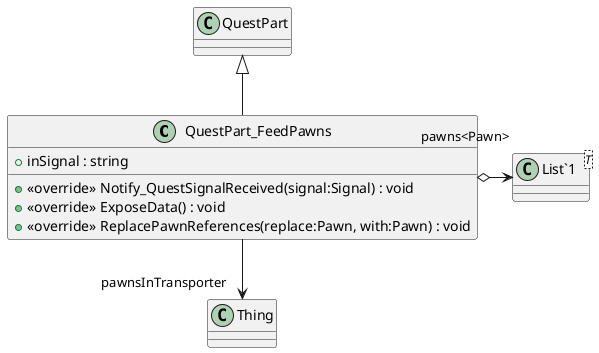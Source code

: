 @startuml
class QuestPart_FeedPawns {
    + inSignal : string
    + <<override>> Notify_QuestSignalReceived(signal:Signal) : void
    + <<override>> ExposeData() : void
    + <<override>> ReplacePawnReferences(replace:Pawn, with:Pawn) : void
}
class "List`1"<T> {
}
QuestPart <|-- QuestPart_FeedPawns
QuestPart_FeedPawns --> "pawnsInTransporter" Thing
QuestPart_FeedPawns o-> "pawns<Pawn>" "List`1"
@enduml
